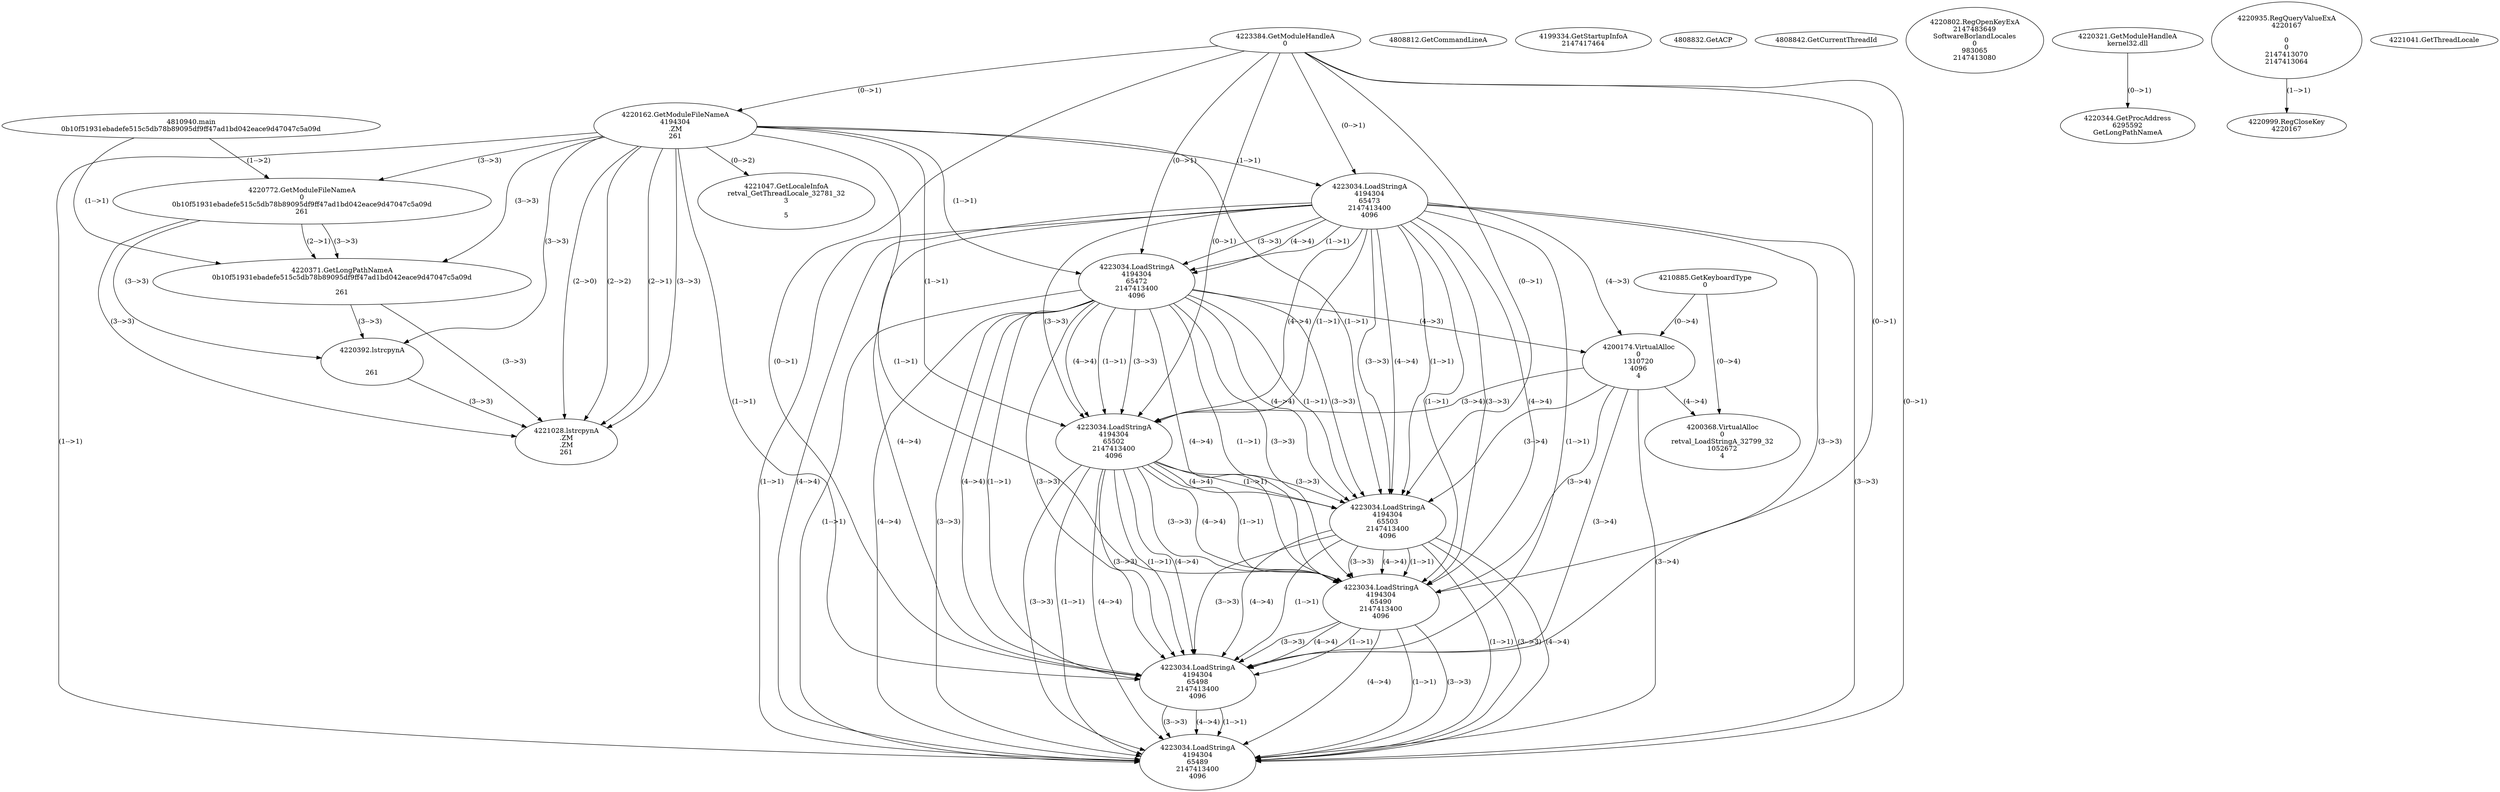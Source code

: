 // Global SCDG with merge call
digraph {
	0 [label="4810940.main
0b10f51931ebadefe515c5db78b89095df9ff47ad1bd042eace9d47047c5a09d"]
	1 [label="4223384.GetModuleHandleA
0"]
	2 [label="4210885.GetKeyboardType
0"]
	3 [label="4808812.GetCommandLineA
"]
	4 [label="4199334.GetStartupInfoA
2147417464"]
	5 [label="4808832.GetACP
"]
	6 [label="4808842.GetCurrentThreadId
"]
	7 [label="4220162.GetModuleFileNameA
4194304
.ZM
261"]
	1 -> 7 [label="(0-->1)"]
	8 [label="4220772.GetModuleFileNameA
0
0b10f51931ebadefe515c5db78b89095df9ff47ad1bd042eace9d47047c5a09d
261"]
	0 -> 8 [label="(1-->2)"]
	7 -> 8 [label="(3-->3)"]
	9 [label="4220802.RegOpenKeyExA
2147483649
Software\Borland\Locales
0
983065
2147413080"]
	10 [label="4220321.GetModuleHandleA
kernel32.dll"]
	11 [label="4220344.GetProcAddress
6295592
GetLongPathNameA"]
	10 -> 11 [label="(0-->1)"]
	12 [label="4220371.GetLongPathNameA
0b10f51931ebadefe515c5db78b89095df9ff47ad1bd042eace9d47047c5a09d

261"]
	0 -> 12 [label="(1-->1)"]
	8 -> 12 [label="(2-->1)"]
	7 -> 12 [label="(3-->3)"]
	8 -> 12 [label="(3-->3)"]
	13 [label="4220392.lstrcpynA


261"]
	7 -> 13 [label="(3-->3)"]
	8 -> 13 [label="(3-->3)"]
	12 -> 13 [label="(3-->3)"]
	14 [label="4220935.RegQueryValueExA
4220167

0
0
2147413070
2147413064"]
	15 [label="4220999.RegCloseKey
4220167"]
	14 -> 15 [label="(1-->1)"]
	16 [label="4221028.lstrcpynA
.ZM
.ZM
261"]
	7 -> 16 [label="(2-->1)"]
	7 -> 16 [label="(2-->2)"]
	7 -> 16 [label="(3-->3)"]
	8 -> 16 [label="(3-->3)"]
	12 -> 16 [label="(3-->3)"]
	13 -> 16 [label="(3-->3)"]
	7 -> 16 [label="(2-->0)"]
	17 [label="4221041.GetThreadLocale
"]
	18 [label="4221047.GetLocaleInfoA
retval_GetThreadLocale_32781_32
3

5"]
	7 -> 18 [label="(0-->2)"]
	19 [label="4223034.LoadStringA
4194304
65473
2147413400
4096"]
	1 -> 19 [label="(0-->1)"]
	7 -> 19 [label="(1-->1)"]
	20 [label="4223034.LoadStringA
4194304
65472
2147413400
4096"]
	1 -> 20 [label="(0-->1)"]
	7 -> 20 [label="(1-->1)"]
	19 -> 20 [label="(1-->1)"]
	19 -> 20 [label="(3-->3)"]
	19 -> 20 [label="(4-->4)"]
	21 [label="4200174.VirtualAlloc
0
1310720
4096
4"]
	19 -> 21 [label="(4-->3)"]
	20 -> 21 [label="(4-->3)"]
	2 -> 21 [label="(0-->4)"]
	22 [label="4223034.LoadStringA
4194304
65502
2147413400
4096"]
	1 -> 22 [label="(0-->1)"]
	7 -> 22 [label="(1-->1)"]
	19 -> 22 [label="(1-->1)"]
	20 -> 22 [label="(1-->1)"]
	19 -> 22 [label="(3-->3)"]
	20 -> 22 [label="(3-->3)"]
	19 -> 22 [label="(4-->4)"]
	20 -> 22 [label="(4-->4)"]
	21 -> 22 [label="(3-->4)"]
	23 [label="4223034.LoadStringA
4194304
65503
2147413400
4096"]
	1 -> 23 [label="(0-->1)"]
	7 -> 23 [label="(1-->1)"]
	19 -> 23 [label="(1-->1)"]
	20 -> 23 [label="(1-->1)"]
	22 -> 23 [label="(1-->1)"]
	19 -> 23 [label="(3-->3)"]
	20 -> 23 [label="(3-->3)"]
	22 -> 23 [label="(3-->3)"]
	19 -> 23 [label="(4-->4)"]
	20 -> 23 [label="(4-->4)"]
	21 -> 23 [label="(3-->4)"]
	22 -> 23 [label="(4-->4)"]
	24 [label="4223034.LoadStringA
4194304
65490
2147413400
4096"]
	1 -> 24 [label="(0-->1)"]
	7 -> 24 [label="(1-->1)"]
	19 -> 24 [label="(1-->1)"]
	20 -> 24 [label="(1-->1)"]
	22 -> 24 [label="(1-->1)"]
	23 -> 24 [label="(1-->1)"]
	19 -> 24 [label="(3-->3)"]
	20 -> 24 [label="(3-->3)"]
	22 -> 24 [label="(3-->3)"]
	23 -> 24 [label="(3-->3)"]
	19 -> 24 [label="(4-->4)"]
	20 -> 24 [label="(4-->4)"]
	21 -> 24 [label="(3-->4)"]
	22 -> 24 [label="(4-->4)"]
	23 -> 24 [label="(4-->4)"]
	25 [label="4223034.LoadStringA
4194304
65498
2147413400
4096"]
	1 -> 25 [label="(0-->1)"]
	7 -> 25 [label="(1-->1)"]
	19 -> 25 [label="(1-->1)"]
	20 -> 25 [label="(1-->1)"]
	22 -> 25 [label="(1-->1)"]
	23 -> 25 [label="(1-->1)"]
	24 -> 25 [label="(1-->1)"]
	19 -> 25 [label="(3-->3)"]
	20 -> 25 [label="(3-->3)"]
	22 -> 25 [label="(3-->3)"]
	23 -> 25 [label="(3-->3)"]
	24 -> 25 [label="(3-->3)"]
	19 -> 25 [label="(4-->4)"]
	20 -> 25 [label="(4-->4)"]
	21 -> 25 [label="(3-->4)"]
	22 -> 25 [label="(4-->4)"]
	23 -> 25 [label="(4-->4)"]
	24 -> 25 [label="(4-->4)"]
	26 [label="4223034.LoadStringA
4194304
65489
2147413400
4096"]
	1 -> 26 [label="(0-->1)"]
	7 -> 26 [label="(1-->1)"]
	19 -> 26 [label="(1-->1)"]
	20 -> 26 [label="(1-->1)"]
	22 -> 26 [label="(1-->1)"]
	23 -> 26 [label="(1-->1)"]
	24 -> 26 [label="(1-->1)"]
	25 -> 26 [label="(1-->1)"]
	19 -> 26 [label="(3-->3)"]
	20 -> 26 [label="(3-->3)"]
	22 -> 26 [label="(3-->3)"]
	23 -> 26 [label="(3-->3)"]
	24 -> 26 [label="(3-->3)"]
	25 -> 26 [label="(3-->3)"]
	19 -> 26 [label="(4-->4)"]
	20 -> 26 [label="(4-->4)"]
	21 -> 26 [label="(3-->4)"]
	22 -> 26 [label="(4-->4)"]
	23 -> 26 [label="(4-->4)"]
	24 -> 26 [label="(4-->4)"]
	25 -> 26 [label="(4-->4)"]
	27 [label="4200368.VirtualAlloc
0
retval_LoadStringA_32799_32
1052672
4"]
	2 -> 27 [label="(0-->4)"]
	21 -> 27 [label="(4-->4)"]
}
